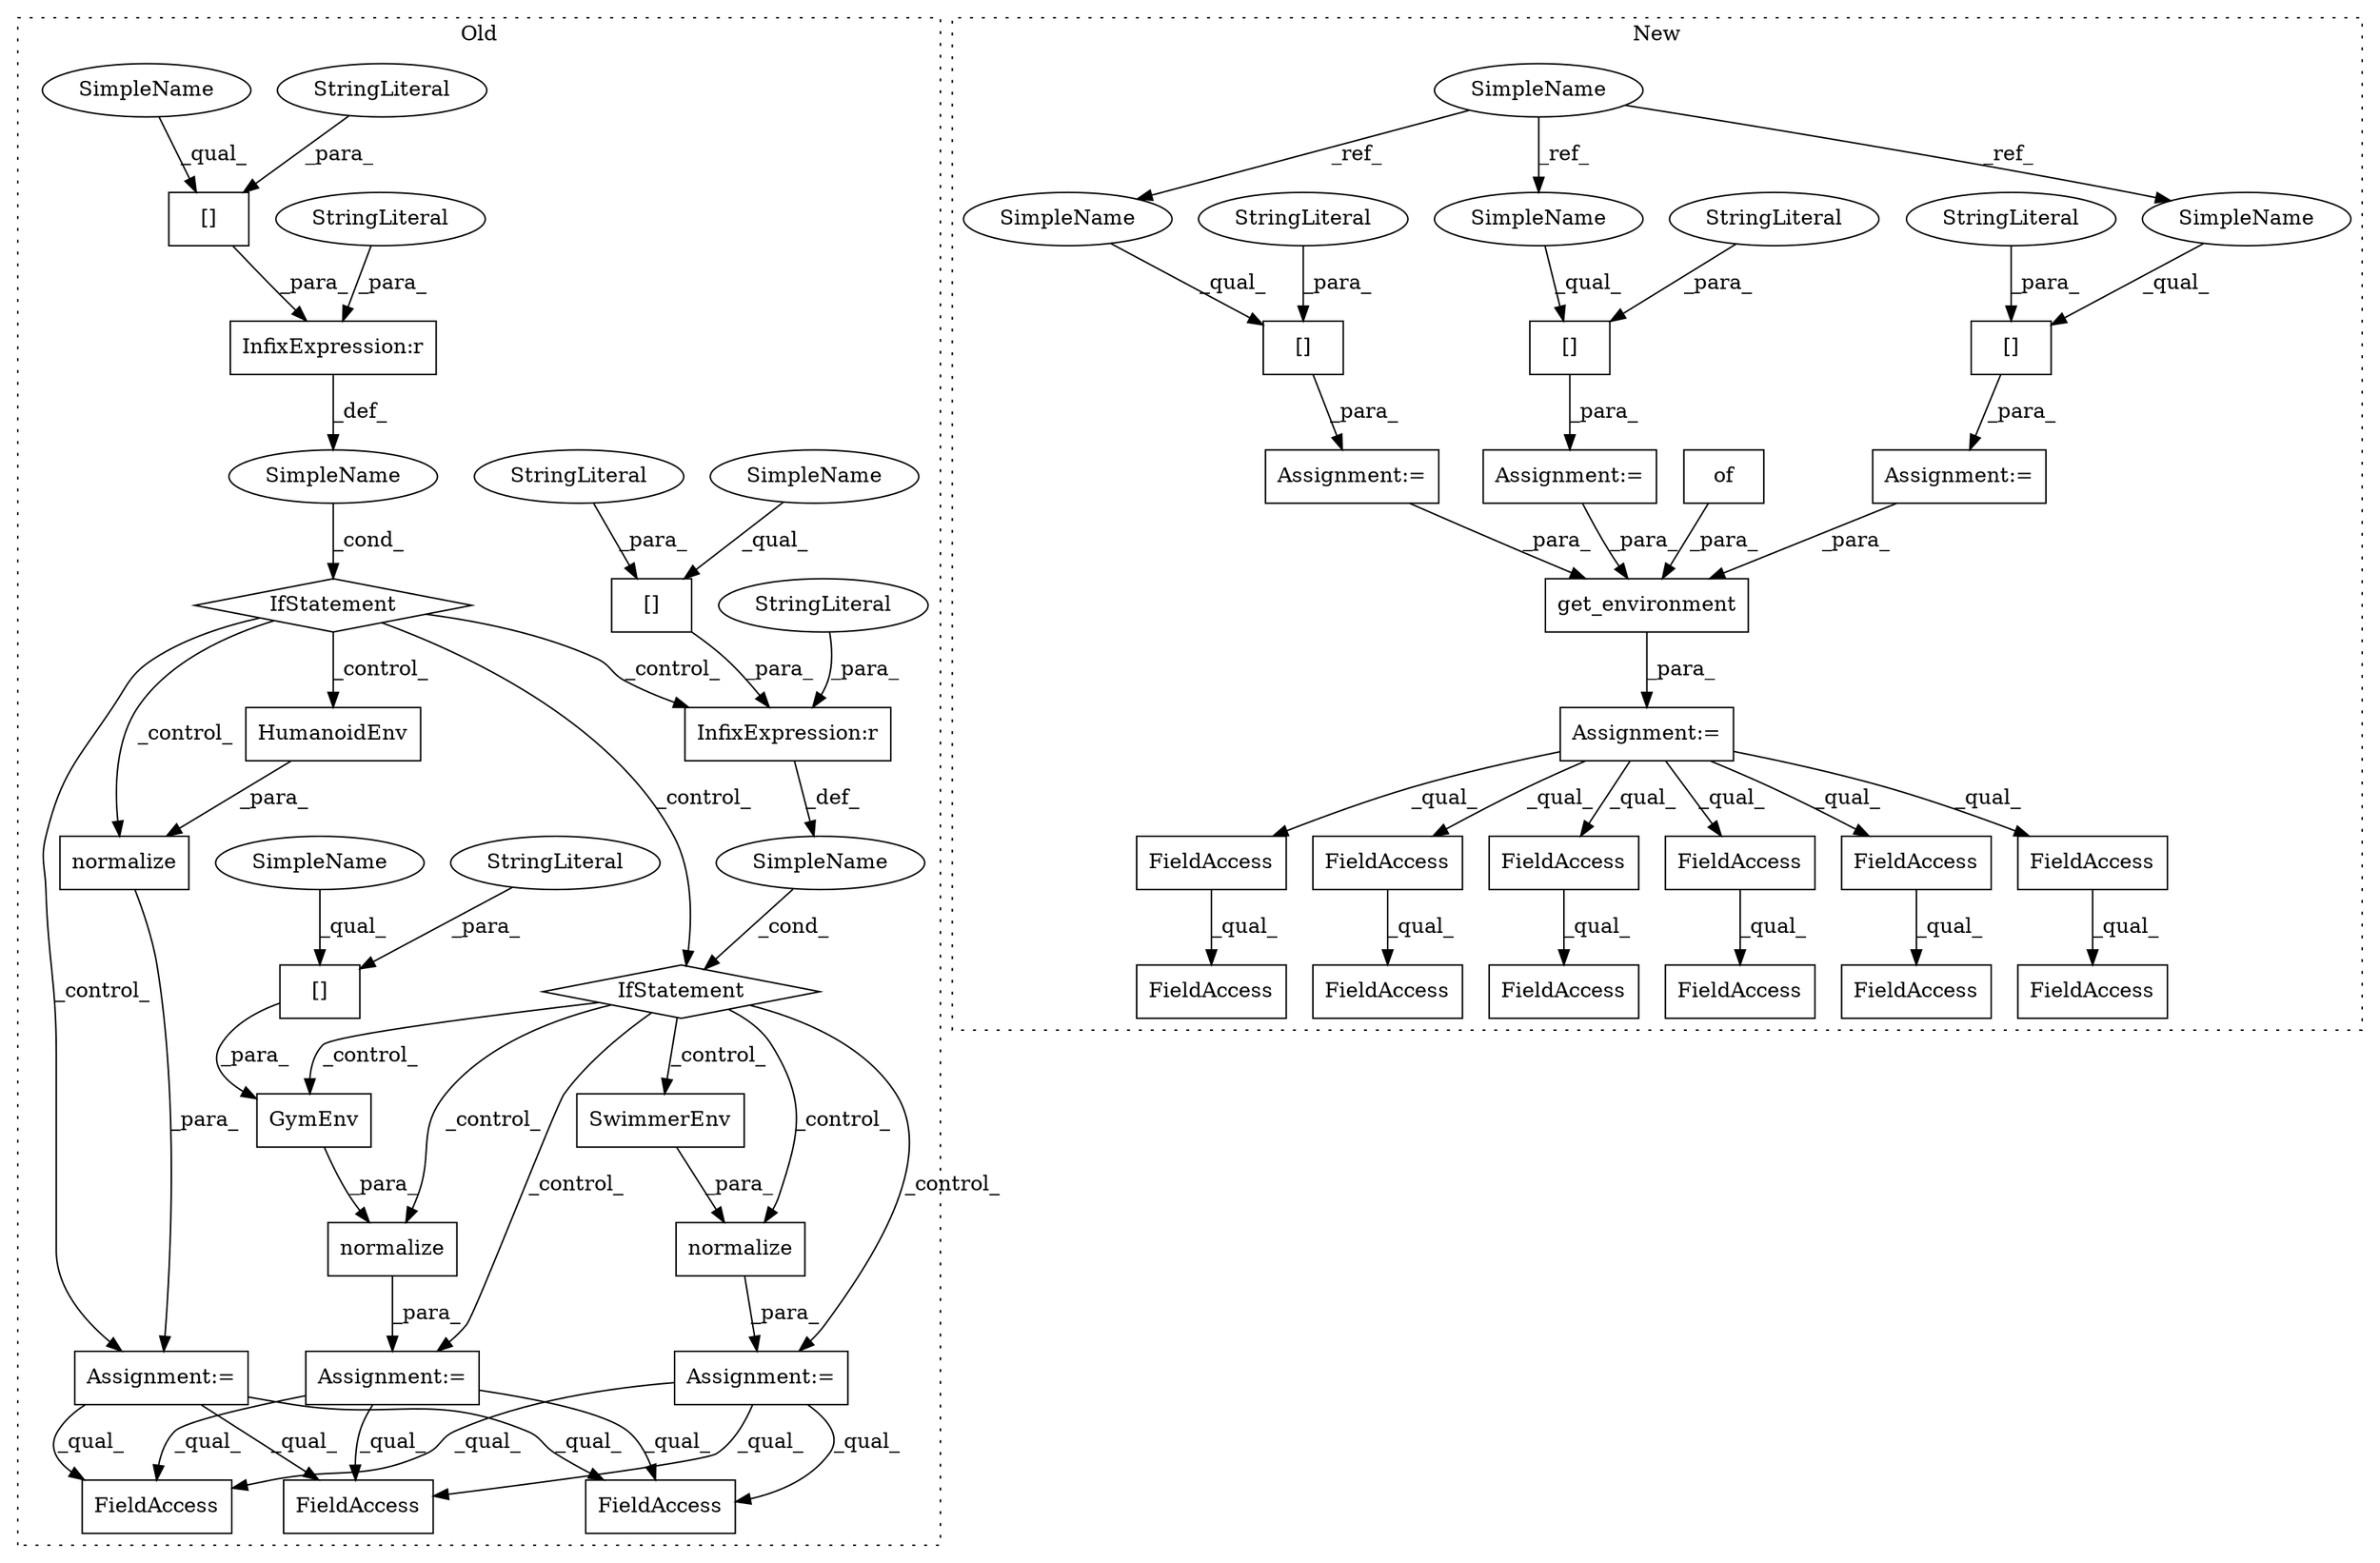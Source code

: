 digraph G {
subgraph cluster0 {
1 [label="IfStatement" a="25" s="2579,2622" l="4,2" shape="diamond"];
4 [label="Assignment:=" a="7" s="2782" l="1" shape="box"];
5 [label="SimpleName" a="42" s="" l="" shape="ellipse"];
7 [label="InfixExpression:r" a="27" s="2602" l="4" shape="box"];
8 [label="SimpleName" a="42" s="" l="" shape="ellipse"];
9 [label="SwimmerEnv" a="32" s="2744" l="12" shape="box"];
10 [label="[]" a="2" s="2583,2601" l="8,1" shape="box"];
11 [label="StringLiteral" a="45" s="2591" l="10" shape="ellipse"];
12 [label="StringLiteral" a="45" s="2606" l="16" shape="ellipse"];
15 [label="[]" a="2" s="2682,2700" l="8,1" shape="box"];
18 [label="StringLiteral" a="45" s="2690" l="10" shape="ellipse"];
19 [label="[]" a="2" s="2800,2818" l="8,1" shape="box"];
21 [label="StringLiteral" a="45" s="2808" l="10" shape="ellipse"];
22 [label="GymEnv" a="32" s="2793,2819" l="7,1" shape="box"];
23 [label="InfixExpression:r" a="27" s="2701" l="4" shape="box"];
24 [label="HumanoidEnv" a="32" s="2646" l="13" shape="box"];
25 [label="FieldAccess" a="22" s="3187" l="8" shape="box"];
27 [label="StringLiteral" a="45" s="2705" l="15" shape="ellipse"];
39 [label="normalize" a="32" s="2636,2659" l="10,1" shape="box"];
41 [label="IfStatement" a="25" s="2678,2720" l="4,2" shape="diamond"];
42 [label="normalize" a="32" s="2783,2820" l="10,1" shape="box"];
44 [label="Assignment:=" a="7" s="2733" l="1" shape="box"];
45 [label="normalize" a="32" s="2734,2756" l="10,1" shape="box"];
46 [label="Assignment:=" a="7" s="2635" l="1" shape="box"];
50 [label="FieldAccess" a="22" s="3279" l="8" shape="box"];
51 [label="FieldAccess" a="22" s="3232" l="8" shape="box"];
55 [label="SimpleName" a="42" s="2583" l="7" shape="ellipse"];
56 [label="SimpleName" a="42" s="2800" l="7" shape="ellipse"];
57 [label="SimpleName" a="42" s="2682" l="7" shape="ellipse"];
label = "Old";
style="dotted";
}
subgraph cluster1 {
2 [label="[]" a="2" s="2255,2269" l="8,1" shape="box"];
3 [label="StringLiteral" a="45" s="2263" l="6" shape="ellipse"];
6 [label="Assignment:=" a="7" s="2254" l="1" shape="box"];
13 [label="SimpleName" a="42" s="1758" l="7" shape="ellipse"];
14 [label="[]" a="2" s="2283,2299" l="8,1" shape="box"];
16 [label="StringLiteral" a="45" s="2291" l="8" shape="ellipse"];
17 [label="[]" a="2" s="2225,2243" l="8,1" shape="box"];
20 [label="StringLiteral" a="45" s="2233" l="10" shape="ellipse"];
26 [label="FieldAccess" a="22" s="2414" l="21" shape="box"];
28 [label="FieldAccess" a="22" s="2414" l="27" shape="box"];
29 [label="FieldAccess" a="22" s="2939" l="22" shape="box"];
30 [label="FieldAccess" a="22" s="2786" l="22" shape="box"];
31 [label="FieldAccess" a="22" s="2442" l="16" shape="box"];
32 [label="FieldAccess" a="22" s="2786" l="16" shape="box"];
33 [label="FieldAccess" a="22" s="2758" l="27" shape="box"];
34 [label="FieldAccess" a="22" s="2442" l="22" shape="box"];
35 [label="FieldAccess" a="22" s="2911" l="27" shape="box"];
36 [label="FieldAccess" a="22" s="2939" l="16" shape="box"];
37 [label="FieldAccess" a="22" s="2758" l="21" shape="box"];
38 [label="FieldAccess" a="22" s="2911" l="21" shape="box"];
40 [label="of" a="32" s="2351" l="4" shape="box"];
43 [label="Assignment:=" a="7" s="2309" l="1" shape="box"];
47 [label="Assignment:=" a="7" s="2224" l="1" shape="box"];
48 [label="Assignment:=" a="7" s="2282" l="1" shape="box"];
49 [label="get_environment" a="32" s="2310,2355" l="16,1" shape="box"];
52 [label="SimpleName" a="42" s="2255" l="7" shape="ellipse"];
53 [label="SimpleName" a="42" s="2283" l="7" shape="ellipse"];
54 [label="SimpleName" a="42" s="2225" l="7" shape="ellipse"];
label = "New";
style="dotted";
}
1 -> 46 [label="_control_"];
1 -> 23 [label="_control_"];
1 -> 39 [label="_control_"];
1 -> 24 [label="_control_"];
1 -> 41 [label="_control_"];
2 -> 6 [label="_para_"];
3 -> 2 [label="_para_"];
4 -> 51 [label="_qual_"];
4 -> 25 [label="_qual_"];
4 -> 50 [label="_qual_"];
5 -> 1 [label="_cond_"];
6 -> 49 [label="_para_"];
7 -> 5 [label="_def_"];
8 -> 41 [label="_cond_"];
9 -> 45 [label="_para_"];
10 -> 7 [label="_para_"];
11 -> 10 [label="_para_"];
12 -> 7 [label="_para_"];
13 -> 54 [label="_ref_"];
13 -> 52 [label="_ref_"];
13 -> 53 [label="_ref_"];
14 -> 48 [label="_para_"];
15 -> 23 [label="_para_"];
16 -> 14 [label="_para_"];
17 -> 47 [label="_para_"];
18 -> 15 [label="_para_"];
19 -> 22 [label="_para_"];
20 -> 17 [label="_para_"];
21 -> 19 [label="_para_"];
22 -> 42 [label="_para_"];
23 -> 8 [label="_def_"];
24 -> 39 [label="_para_"];
26 -> 28 [label="_qual_"];
27 -> 23 [label="_para_"];
31 -> 34 [label="_qual_"];
32 -> 30 [label="_qual_"];
36 -> 29 [label="_qual_"];
37 -> 33 [label="_qual_"];
38 -> 35 [label="_qual_"];
39 -> 46 [label="_para_"];
40 -> 49 [label="_para_"];
41 -> 22 [label="_control_"];
41 -> 4 [label="_control_"];
41 -> 9 [label="_control_"];
41 -> 45 [label="_control_"];
41 -> 44 [label="_control_"];
41 -> 42 [label="_control_"];
42 -> 4 [label="_para_"];
43 -> 36 [label="_qual_"];
43 -> 38 [label="_qual_"];
43 -> 32 [label="_qual_"];
43 -> 37 [label="_qual_"];
43 -> 31 [label="_qual_"];
43 -> 26 [label="_qual_"];
44 -> 50 [label="_qual_"];
44 -> 25 [label="_qual_"];
44 -> 51 [label="_qual_"];
45 -> 44 [label="_para_"];
46 -> 51 [label="_qual_"];
46 -> 25 [label="_qual_"];
46 -> 50 [label="_qual_"];
47 -> 49 [label="_para_"];
48 -> 49 [label="_para_"];
49 -> 43 [label="_para_"];
52 -> 2 [label="_qual_"];
53 -> 14 [label="_qual_"];
54 -> 17 [label="_qual_"];
55 -> 10 [label="_qual_"];
56 -> 19 [label="_qual_"];
57 -> 15 [label="_qual_"];
}
